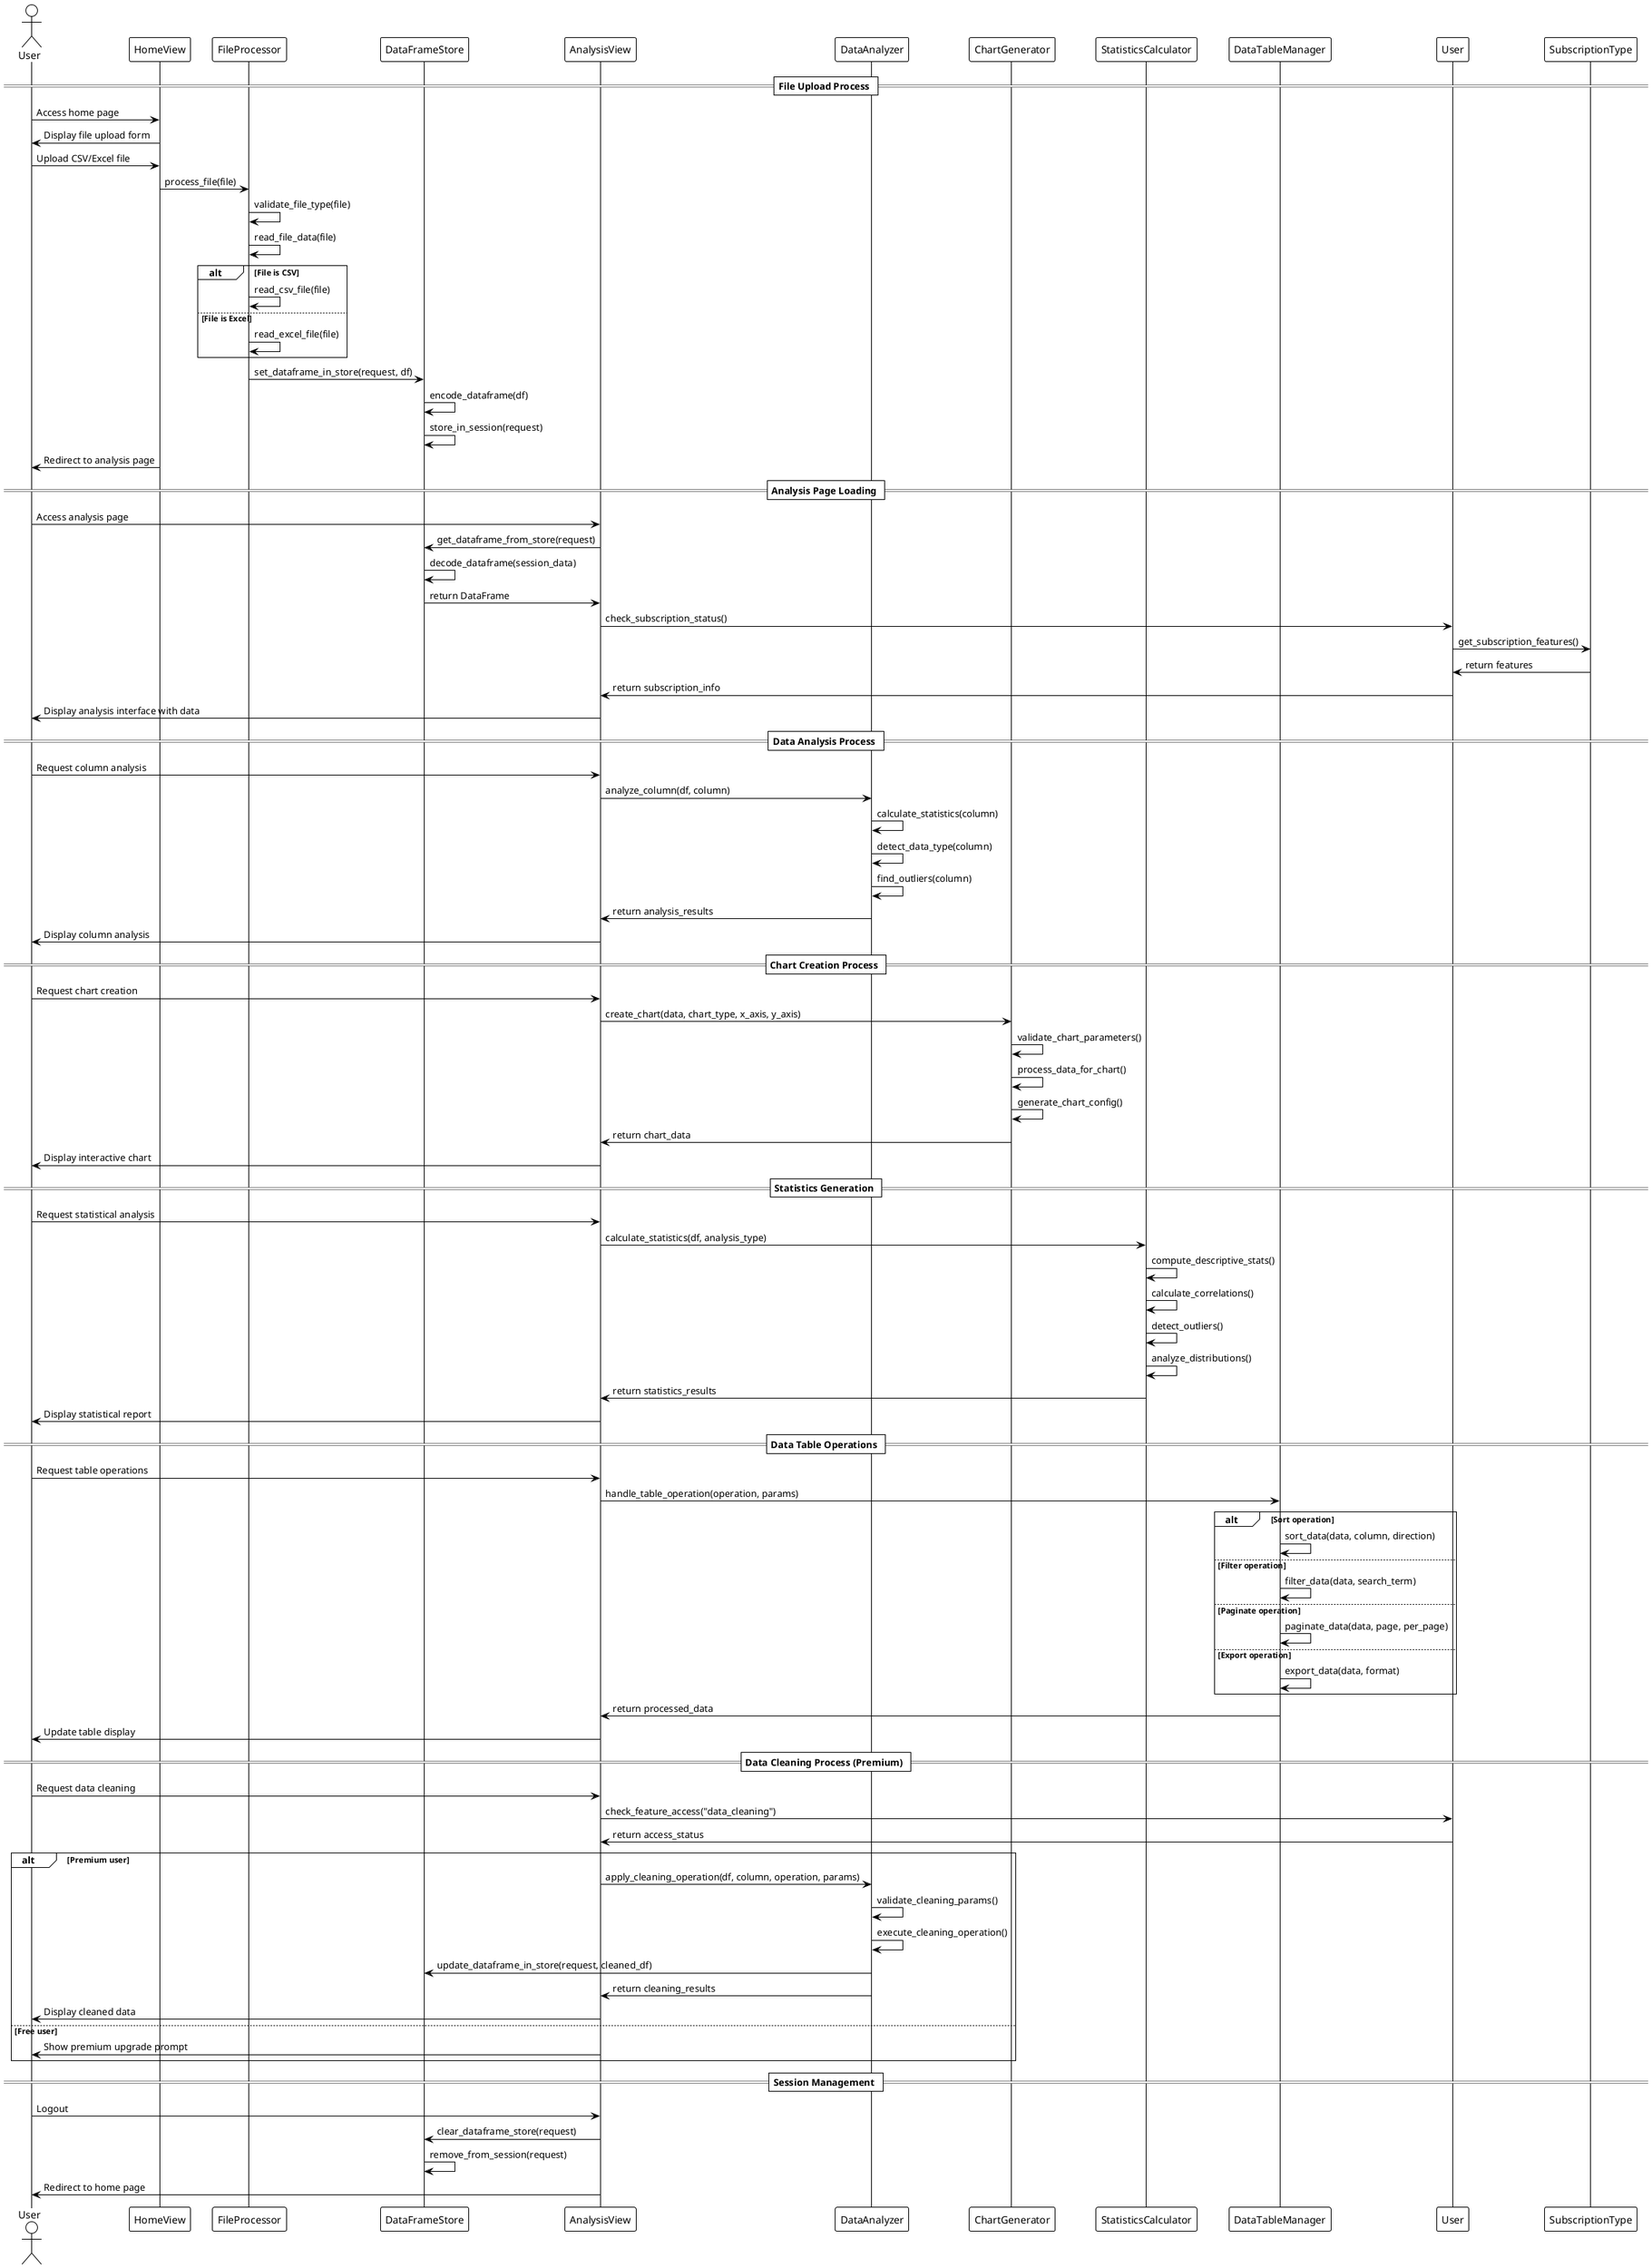 @startuml Analayzee_Sequence_Diagram

!theme plain
skinparam sequenceFontSize 12
skinparam sequenceFontStyle bold

actor User as U
participant "HomeView" as HV
participant "FileProcessor" as FP
participant "DataFrameStore" as DFS
participant "AnalysisView" as AV
participant "DataAnalyzer" as DA
participant "ChartGenerator" as CG
participant "StatisticsCalculator" as SC
participant "DataTableManager" as DTM
participant "User" as UserModel
participant "SubscriptionType" as ST

== File Upload Process ==

U -> HV: Access home page
HV -> U: Display file upload form

U -> HV: Upload CSV/Excel file
HV -> FP: process_file(file)
FP -> FP: validate_file_type(file)
FP -> FP: read_file_data(file)

alt File is CSV
    FP -> FP: read_csv_file(file)
else File is Excel
    FP -> FP: read_excel_file(file)
end

FP -> DFS: set_dataframe_in_store(request, df)
DFS -> DFS: encode_dataframe(df)
DFS -> DFS: store_in_session(request)

HV -> U: Redirect to analysis page

== Analysis Page Loading ==

U -> AV: Access analysis page
AV -> DFS: get_dataframe_from_store(request)
DFS -> DFS: decode_dataframe(session_data)
DFS -> AV: return DataFrame

AV -> UserModel: check_subscription_status()
UserModel -> ST: get_subscription_features()
ST -> UserModel: return features
UserModel -> AV: return subscription_info

AV -> U: Display analysis interface with data

== Data Analysis Process ==

U -> AV: Request column analysis
AV -> DA: analyze_column(df, column)
DA -> DA: calculate_statistics(column)
DA -> DA: detect_data_type(column)
DA -> DA: find_outliers(column)
DA -> AV: return analysis_results
AV -> U: Display column analysis

== Chart Creation Process ==

U -> AV: Request chart creation
AV -> CG: create_chart(data, chart_type, x_axis, y_axis)
CG -> CG: validate_chart_parameters()
CG -> CG: process_data_for_chart()
CG -> CG: generate_chart_config()
CG -> AV: return chart_data
AV -> U: Display interactive chart

== Statistics Generation ==

U -> AV: Request statistical analysis
AV -> SC: calculate_statistics(df, analysis_type)
SC -> SC: compute_descriptive_stats()
SC -> SC: calculate_correlations()
SC -> SC: detect_outliers()
SC -> SC: analyze_distributions()
SC -> AV: return statistics_results
AV -> U: Display statistical report

== Data Table Operations ==

U -> AV: Request table operations
AV -> DTM: handle_table_operation(operation, params)

alt Sort operation
    DTM -> DTM: sort_data(data, column, direction)
else Filter operation
    DTM -> DTM: filter_data(data, search_term)
else Paginate operation
    DTM -> DTM: paginate_data(data, page, per_page)
else Export operation
    DTM -> DTM: export_data(data, format)
end

DTM -> AV: return processed_data
AV -> U: Update table display

== Data Cleaning Process (Premium) ==

U -> AV: Request data cleaning
AV -> UserModel: check_feature_access("data_cleaning")
UserModel -> AV: return access_status

alt Premium user
    AV -> DA: apply_cleaning_operation(df, column, operation, params)
    DA -> DA: validate_cleaning_params()
    DA -> DA: execute_cleaning_operation()
    DA -> DFS: update_dataframe_in_store(request, cleaned_df)
    DA -> AV: return cleaning_results
    AV -> U: Display cleaned data
else Free user
    AV -> U: Show premium upgrade prompt
end

== Session Management ==

U -> AV: Logout
AV -> DFS: clear_dataframe_store(request)
DFS -> DFS: remove_from_session(request)
AV -> U: Redirect to home page

@enduml 